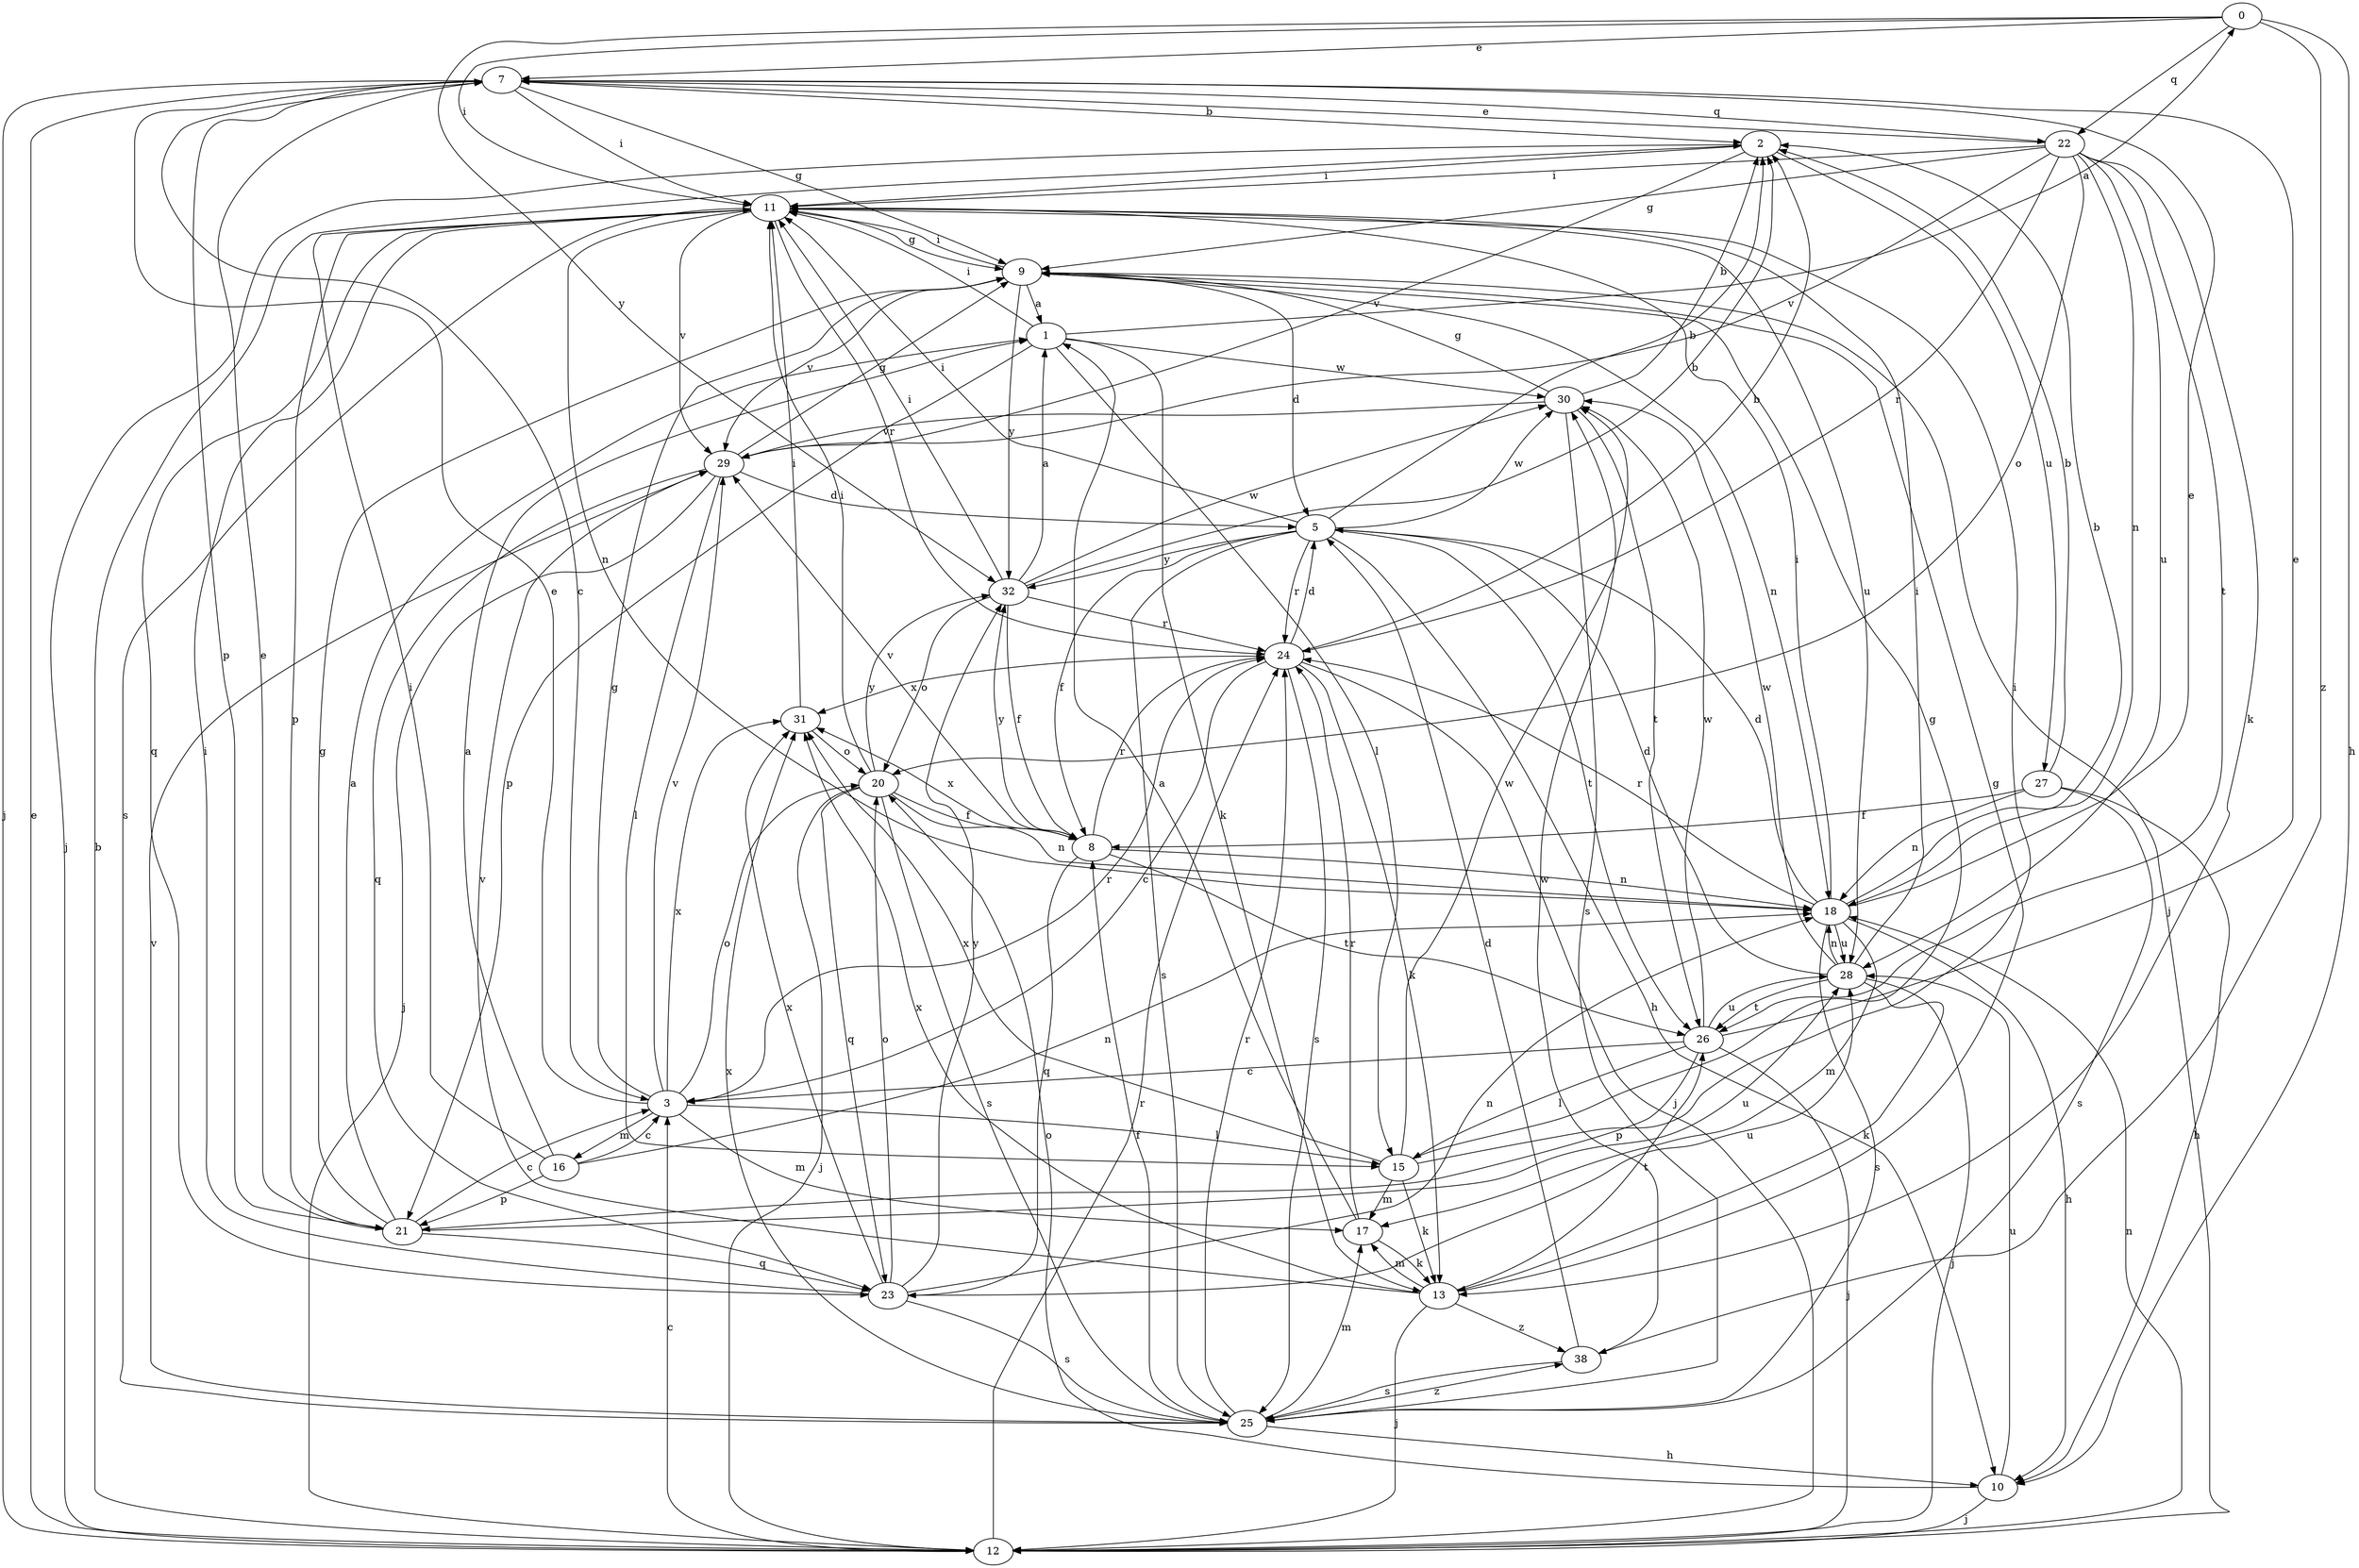 strict digraph  {
0;
1;
2;
3;
5;
7;
8;
9;
10;
11;
12;
13;
15;
16;
17;
18;
20;
21;
22;
23;
24;
25;
26;
27;
28;
29;
30;
31;
32;
38;
0 -> 7  [label=e];
0 -> 10  [label=h];
0 -> 11  [label=i];
0 -> 22  [label=q];
0 -> 32  [label=y];
0 -> 38  [label=z];
1 -> 0  [label=a];
1 -> 11  [label=i];
1 -> 13  [label=k];
1 -> 15  [label=l];
1 -> 21  [label=p];
1 -> 30  [label=w];
2 -> 11  [label=i];
2 -> 12  [label=j];
2 -> 27  [label=u];
2 -> 29  [label=v];
3 -> 7  [label=e];
3 -> 9  [label=g];
3 -> 15  [label=l];
3 -> 16  [label=m];
3 -> 17  [label=m];
3 -> 20  [label=o];
3 -> 24  [label=r];
3 -> 29  [label=v];
3 -> 31  [label=x];
5 -> 2  [label=b];
5 -> 8  [label=f];
5 -> 10  [label=h];
5 -> 11  [label=i];
5 -> 24  [label=r];
5 -> 25  [label=s];
5 -> 26  [label=t];
5 -> 30  [label=w];
5 -> 32  [label=y];
7 -> 2  [label=b];
7 -> 3  [label=c];
7 -> 9  [label=g];
7 -> 11  [label=i];
7 -> 12  [label=j];
7 -> 21  [label=p];
7 -> 22  [label=q];
8 -> 18  [label=n];
8 -> 23  [label=q];
8 -> 24  [label=r];
8 -> 26  [label=t];
8 -> 29  [label=v];
8 -> 31  [label=x];
8 -> 32  [label=y];
9 -> 1  [label=a];
9 -> 5  [label=d];
9 -> 11  [label=i];
9 -> 12  [label=j];
9 -> 18  [label=n];
9 -> 29  [label=v];
9 -> 32  [label=y];
10 -> 12  [label=j];
10 -> 20  [label=o];
10 -> 28  [label=u];
11 -> 9  [label=g];
11 -> 18  [label=n];
11 -> 21  [label=p];
11 -> 23  [label=q];
11 -> 24  [label=r];
11 -> 25  [label=s];
11 -> 28  [label=u];
11 -> 29  [label=v];
12 -> 2  [label=b];
12 -> 3  [label=c];
12 -> 7  [label=e];
12 -> 18  [label=n];
12 -> 24  [label=r];
13 -> 9  [label=g];
13 -> 12  [label=j];
13 -> 17  [label=m];
13 -> 26  [label=t];
13 -> 29  [label=v];
13 -> 31  [label=x];
13 -> 38  [label=z];
15 -> 9  [label=g];
15 -> 11  [label=i];
15 -> 13  [label=k];
15 -> 17  [label=m];
15 -> 30  [label=w];
15 -> 31  [label=x];
16 -> 1  [label=a];
16 -> 3  [label=c];
16 -> 11  [label=i];
16 -> 18  [label=n];
16 -> 21  [label=p];
17 -> 1  [label=a];
17 -> 13  [label=k];
17 -> 24  [label=r];
18 -> 2  [label=b];
18 -> 5  [label=d];
18 -> 7  [label=e];
18 -> 10  [label=h];
18 -> 11  [label=i];
18 -> 17  [label=m];
18 -> 24  [label=r];
18 -> 25  [label=s];
18 -> 28  [label=u];
20 -> 8  [label=f];
20 -> 11  [label=i];
20 -> 12  [label=j];
20 -> 18  [label=n];
20 -> 23  [label=q];
20 -> 25  [label=s];
20 -> 32  [label=y];
21 -> 1  [label=a];
21 -> 3  [label=c];
21 -> 7  [label=e];
21 -> 9  [label=g];
21 -> 23  [label=q];
21 -> 28  [label=u];
22 -> 7  [label=e];
22 -> 9  [label=g];
22 -> 11  [label=i];
22 -> 13  [label=k];
22 -> 18  [label=n];
22 -> 20  [label=o];
22 -> 24  [label=r];
22 -> 26  [label=t];
22 -> 28  [label=u];
22 -> 29  [label=v];
23 -> 11  [label=i];
23 -> 18  [label=n];
23 -> 20  [label=o];
23 -> 25  [label=s];
23 -> 28  [label=u];
23 -> 31  [label=x];
23 -> 32  [label=y];
24 -> 2  [label=b];
24 -> 3  [label=c];
24 -> 5  [label=d];
24 -> 12  [label=j];
24 -> 13  [label=k];
24 -> 25  [label=s];
24 -> 31  [label=x];
25 -> 8  [label=f];
25 -> 10  [label=h];
25 -> 17  [label=m];
25 -> 24  [label=r];
25 -> 29  [label=v];
25 -> 31  [label=x];
25 -> 38  [label=z];
26 -> 3  [label=c];
26 -> 7  [label=e];
26 -> 12  [label=j];
26 -> 15  [label=l];
26 -> 21  [label=p];
26 -> 28  [label=u];
26 -> 30  [label=w];
27 -> 2  [label=b];
27 -> 8  [label=f];
27 -> 10  [label=h];
27 -> 18  [label=n];
27 -> 25  [label=s];
28 -> 5  [label=d];
28 -> 11  [label=i];
28 -> 12  [label=j];
28 -> 13  [label=k];
28 -> 18  [label=n];
28 -> 26  [label=t];
28 -> 30  [label=w];
29 -> 5  [label=d];
29 -> 9  [label=g];
29 -> 12  [label=j];
29 -> 15  [label=l];
29 -> 23  [label=q];
30 -> 2  [label=b];
30 -> 9  [label=g];
30 -> 25  [label=s];
30 -> 26  [label=t];
30 -> 29  [label=v];
31 -> 11  [label=i];
31 -> 20  [label=o];
32 -> 1  [label=a];
32 -> 2  [label=b];
32 -> 8  [label=f];
32 -> 11  [label=i];
32 -> 20  [label=o];
32 -> 24  [label=r];
32 -> 30  [label=w];
38 -> 5  [label=d];
38 -> 25  [label=s];
38 -> 30  [label=w];
}
